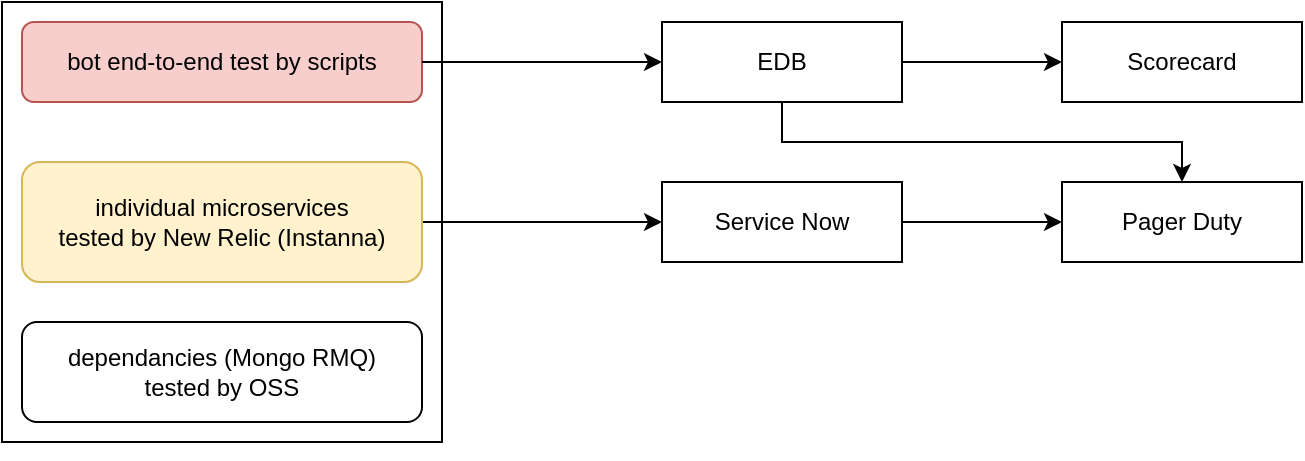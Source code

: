 <mxfile version="14.4.3" type="device"><diagram id="S332-AE3QVt3mlI3pMMM" name="Page-1"><mxGraphModel dx="1106" dy="752" grid="1" gridSize="10" guides="1" tooltips="1" connect="1" arrows="1" fold="1" page="1" pageScale="1" pageWidth="850" pageHeight="1100" math="0" shadow="0"><root><mxCell id="0"/><mxCell id="1" parent="0"/><mxCell id="BJabrEMsdMD1Id3qx5io-4" value="" style="whiteSpace=wrap;html=1;aspect=fixed;align=center;" vertex="1" parent="1"><mxGeometry x="30" y="10" width="220" height="220" as="geometry"/></mxCell><mxCell id="BJabrEMsdMD1Id3qx5io-1" value="bot end-to-end test by scripts" style="rounded=1;whiteSpace=wrap;html=1;fillColor=#f8cecc;strokeColor=#b85450;" vertex="1" parent="1"><mxGeometry x="40" y="20" width="200" height="40" as="geometry"/></mxCell><mxCell id="BJabrEMsdMD1Id3qx5io-6" style="edgeStyle=orthogonalEdgeStyle;rounded=0;orthogonalLoop=1;jettySize=auto;html=1;exitX=1;exitY=0.5;exitDx=0;exitDy=0;" edge="1" parent="1" source="BJabrEMsdMD1Id3qx5io-2" target="BJabrEMsdMD1Id3qx5io-7"><mxGeometry relative="1" as="geometry"><mxPoint x="500" y="40" as="targetPoint"/></mxGeometry></mxCell><mxCell id="BJabrEMsdMD1Id3qx5io-12" style="edgeStyle=orthogonalEdgeStyle;rounded=0;orthogonalLoop=1;jettySize=auto;html=1;exitX=0.5;exitY=1;exitDx=0;exitDy=0;entryX=0.5;entryY=0;entryDx=0;entryDy=0;" edge="1" parent="1" source="BJabrEMsdMD1Id3qx5io-2" target="BJabrEMsdMD1Id3qx5io-11"><mxGeometry relative="1" as="geometry"><Array as="points"><mxPoint x="420" y="80"/><mxPoint x="620" y="80"/></Array></mxGeometry></mxCell><mxCell id="BJabrEMsdMD1Id3qx5io-2" value="EDB" style="rounded=0;whiteSpace=wrap;html=1;" vertex="1" parent="1"><mxGeometry x="360" y="20" width="120" height="40" as="geometry"/></mxCell><mxCell id="BJabrEMsdMD1Id3qx5io-3" value="" style="endArrow=classic;html=1;exitX=1;exitY=0.5;exitDx=0;exitDy=0;entryX=0;entryY=0.5;entryDx=0;entryDy=0;" edge="1" parent="1" source="BJabrEMsdMD1Id3qx5io-1" target="BJabrEMsdMD1Id3qx5io-2"><mxGeometry width="50" height="50" relative="1" as="geometry"><mxPoint x="260" y="50" as="sourcePoint"/><mxPoint x="450" y="350" as="targetPoint"/><Array as="points"/></mxGeometry></mxCell><mxCell id="BJabrEMsdMD1Id3qx5io-7" value="Scorecard" style="rounded=0;whiteSpace=wrap;html=1;" vertex="1" parent="1"><mxGeometry x="560" y="20" width="120" height="40" as="geometry"/></mxCell><mxCell id="BJabrEMsdMD1Id3qx5io-9" style="edgeStyle=orthogonalEdgeStyle;rounded=0;orthogonalLoop=1;jettySize=auto;html=1;exitX=1;exitY=0.5;exitDx=0;exitDy=0;" edge="1" parent="1" source="BJabrEMsdMD1Id3qx5io-8"><mxGeometry relative="1" as="geometry"><mxPoint x="360" y="120" as="targetPoint"/></mxGeometry></mxCell><mxCell id="BJabrEMsdMD1Id3qx5io-8" value="individual microservices&lt;br&gt;tested by New Relic (Instanna)" style="rounded=1;whiteSpace=wrap;html=1;fillColor=#fff2cc;strokeColor=#d6b656;" vertex="1" parent="1"><mxGeometry x="40" y="90" width="200" height="60" as="geometry"/></mxCell><mxCell id="BJabrEMsdMD1Id3qx5io-11" value="Pager Duty" style="rounded=0;whiteSpace=wrap;html=1;" vertex="1" parent="1"><mxGeometry x="560" y="100" width="120" height="40" as="geometry"/></mxCell><mxCell id="BJabrEMsdMD1Id3qx5io-14" value="" style="edgeStyle=orthogonalEdgeStyle;rounded=0;orthogonalLoop=1;jettySize=auto;html=1;" edge="1" parent="1" source="BJabrEMsdMD1Id3qx5io-13" target="BJabrEMsdMD1Id3qx5io-11"><mxGeometry relative="1" as="geometry"/></mxCell><mxCell id="BJabrEMsdMD1Id3qx5io-13" value="Service Now" style="rounded=0;whiteSpace=wrap;html=1;" vertex="1" parent="1"><mxGeometry x="360" y="100" width="120" height="40" as="geometry"/></mxCell><mxCell id="BJabrEMsdMD1Id3qx5io-15" style="edgeStyle=orthogonalEdgeStyle;rounded=0;orthogonalLoop=1;jettySize=auto;html=1;exitX=0.5;exitY=1;exitDx=0;exitDy=0;" edge="1" parent="1" source="BJabrEMsdMD1Id3qx5io-4" target="BJabrEMsdMD1Id3qx5io-4"><mxGeometry relative="1" as="geometry"/></mxCell><mxCell id="BJabrEMsdMD1Id3qx5io-17" value="dependancies (Mongo RMQ)&lt;br&gt;tested by OSS" style="rounded=1;whiteSpace=wrap;html=1;" vertex="1" parent="1"><mxGeometry x="40" y="170" width="200" height="50" as="geometry"/></mxCell></root></mxGraphModel></diagram></mxfile>